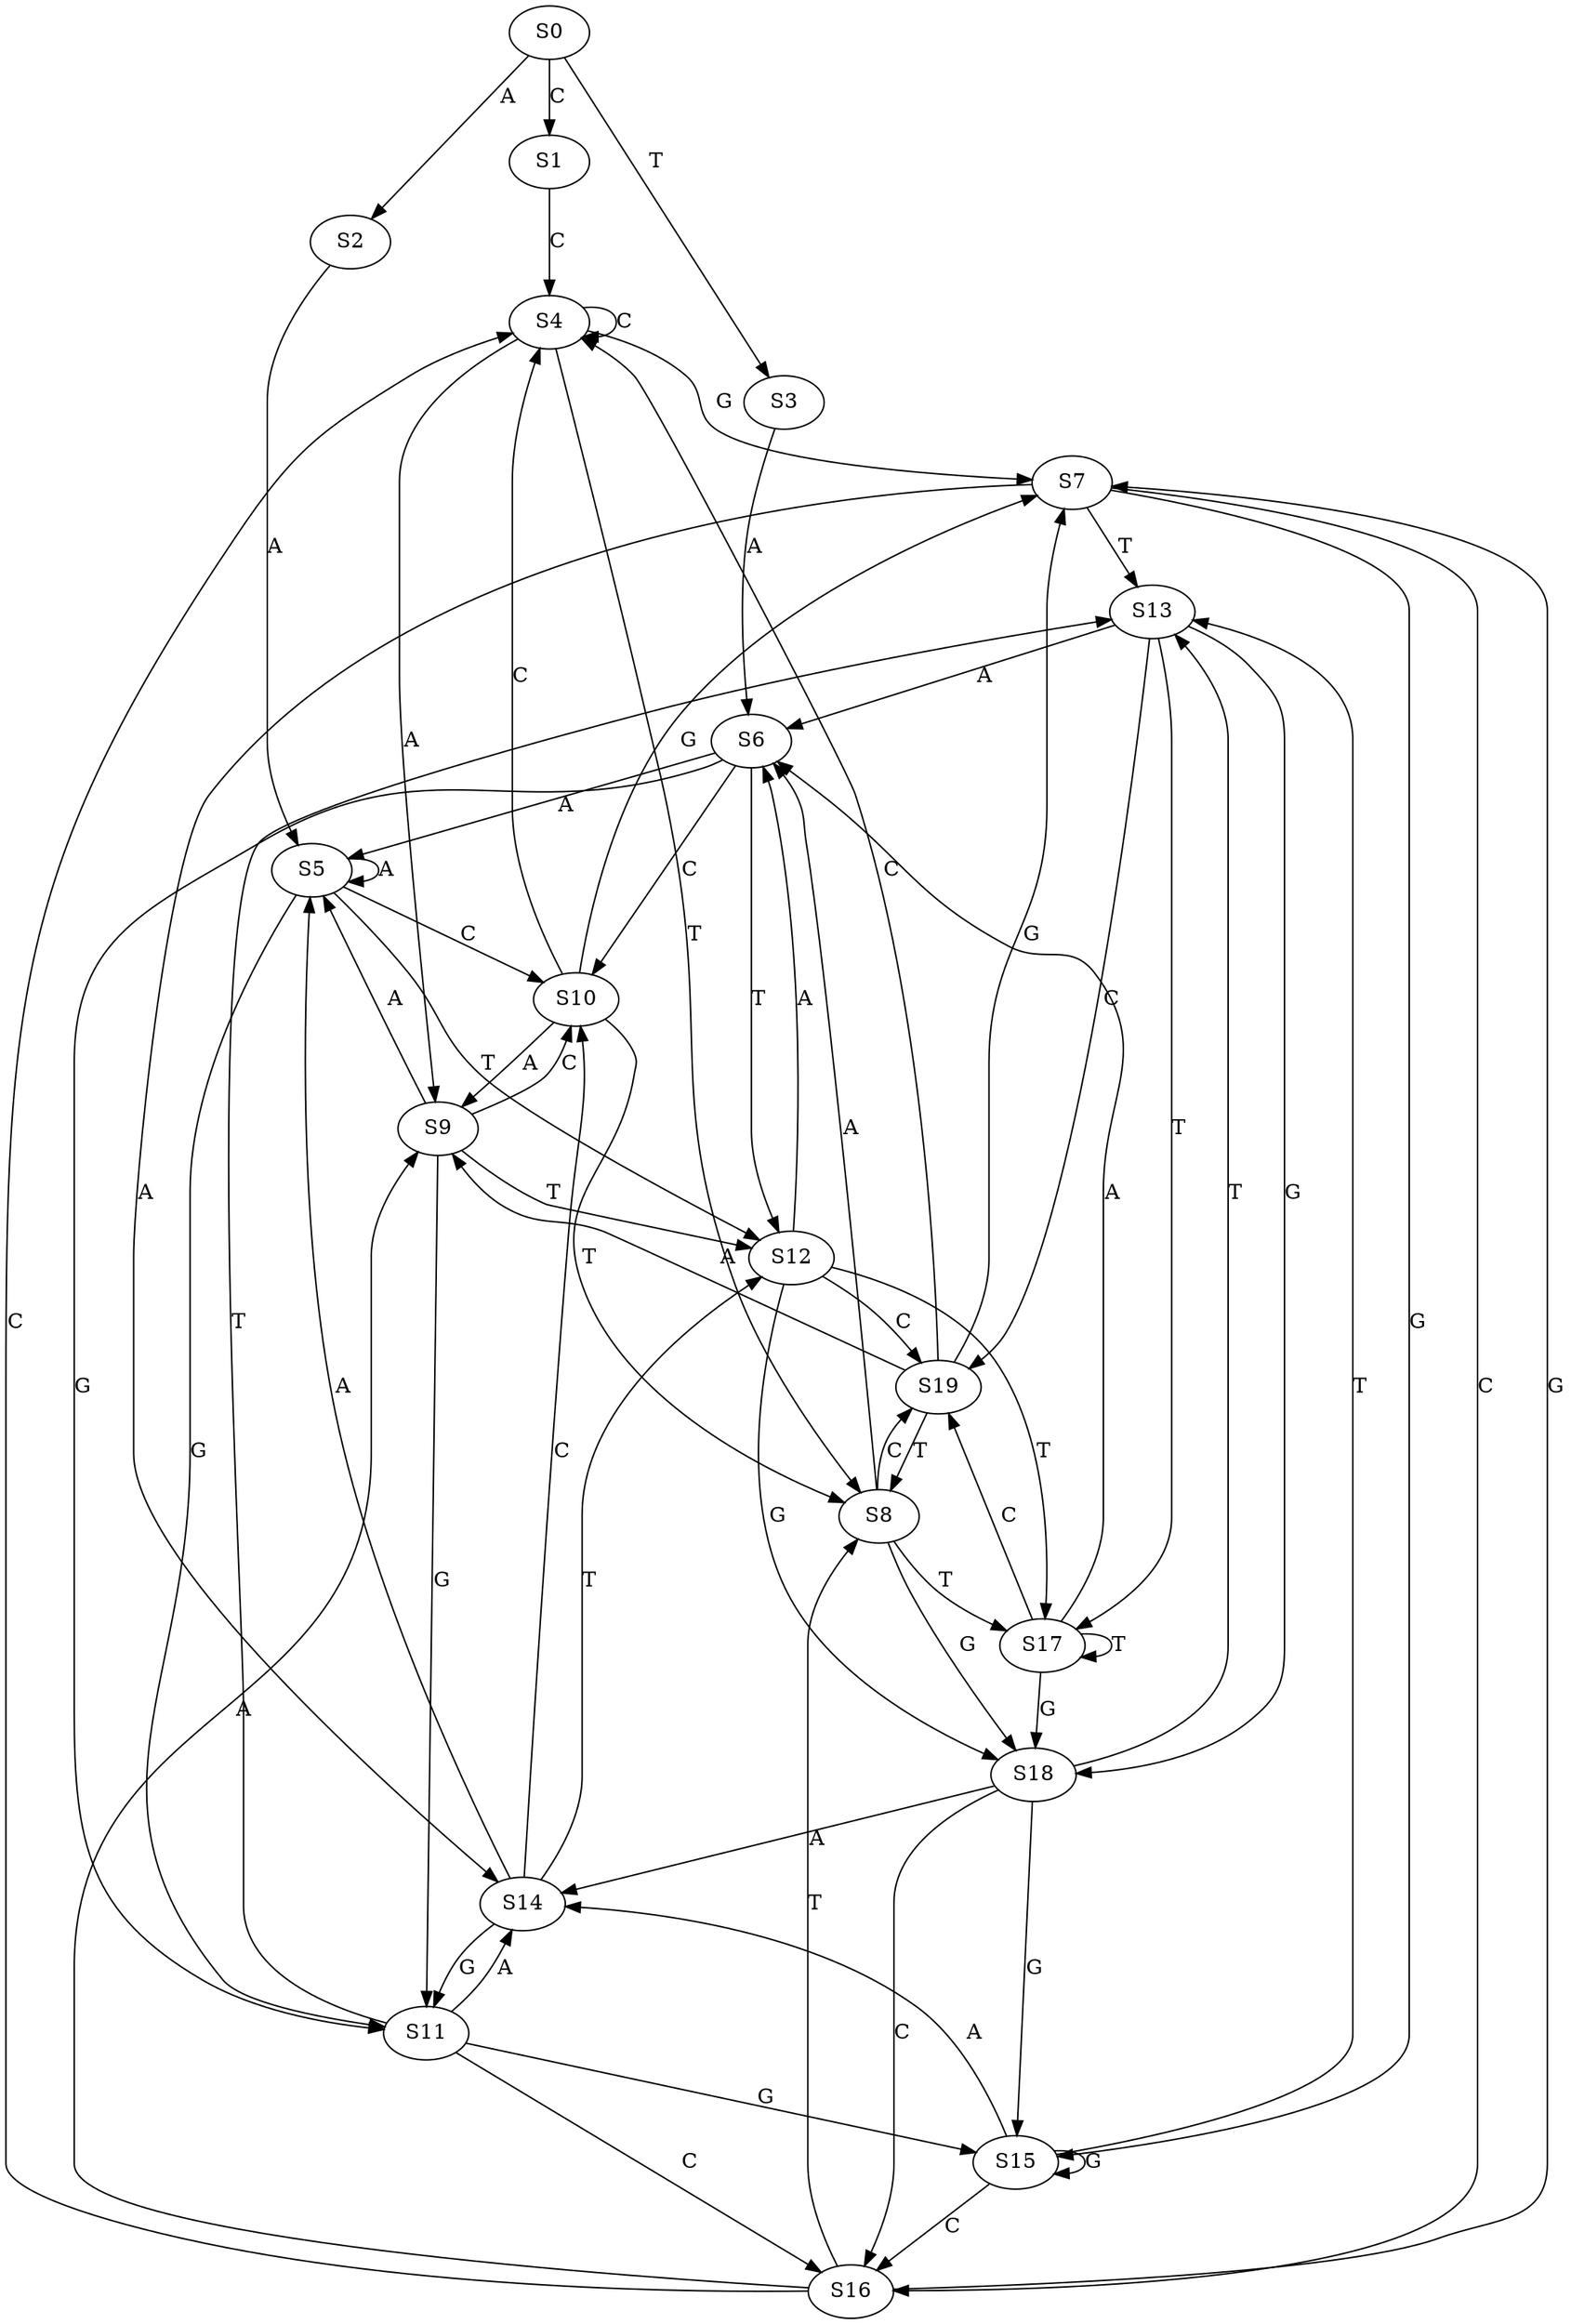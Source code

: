 strict digraph  {
	S0 -> S1 [ label = C ];
	S0 -> S2 [ label = A ];
	S0 -> S3 [ label = T ];
	S1 -> S4 [ label = C ];
	S2 -> S5 [ label = A ];
	S3 -> S6 [ label = A ];
	S4 -> S7 [ label = G ];
	S4 -> S4 [ label = C ];
	S4 -> S8 [ label = T ];
	S4 -> S9 [ label = A ];
	S5 -> S10 [ label = C ];
	S5 -> S11 [ label = G ];
	S5 -> S5 [ label = A ];
	S5 -> S12 [ label = T ];
	S6 -> S10 [ label = C ];
	S6 -> S5 [ label = A ];
	S6 -> S12 [ label = T ];
	S6 -> S11 [ label = G ];
	S7 -> S13 [ label = T ];
	S7 -> S14 [ label = A ];
	S7 -> S15 [ label = G ];
	S7 -> S16 [ label = C ];
	S8 -> S17 [ label = T ];
	S8 -> S18 [ label = G ];
	S8 -> S6 [ label = A ];
	S8 -> S19 [ label = C ];
	S9 -> S5 [ label = A ];
	S9 -> S10 [ label = C ];
	S9 -> S11 [ label = G ];
	S9 -> S12 [ label = T ];
	S10 -> S7 [ label = G ];
	S10 -> S8 [ label = T ];
	S10 -> S4 [ label = C ];
	S10 -> S9 [ label = A ];
	S11 -> S16 [ label = C ];
	S11 -> S15 [ label = G ];
	S11 -> S14 [ label = A ];
	S11 -> S13 [ label = T ];
	S12 -> S19 [ label = C ];
	S12 -> S17 [ label = T ];
	S12 -> S18 [ label = G ];
	S12 -> S6 [ label = A ];
	S13 -> S18 [ label = G ];
	S13 -> S17 [ label = T ];
	S13 -> S6 [ label = A ];
	S13 -> S19 [ label = C ];
	S14 -> S10 [ label = C ];
	S14 -> S11 [ label = G ];
	S14 -> S12 [ label = T ];
	S14 -> S5 [ label = A ];
	S15 -> S14 [ label = A ];
	S15 -> S13 [ label = T ];
	S15 -> S15 [ label = G ];
	S15 -> S16 [ label = C ];
	S16 -> S8 [ label = T ];
	S16 -> S7 [ label = G ];
	S16 -> S4 [ label = C ];
	S16 -> S9 [ label = A ];
	S17 -> S6 [ label = A ];
	S17 -> S17 [ label = T ];
	S17 -> S19 [ label = C ];
	S17 -> S18 [ label = G ];
	S18 -> S14 [ label = A ];
	S18 -> S13 [ label = T ];
	S18 -> S15 [ label = G ];
	S18 -> S16 [ label = C ];
	S19 -> S8 [ label = T ];
	S19 -> S9 [ label = A ];
	S19 -> S4 [ label = C ];
	S19 -> S7 [ label = G ];
}
